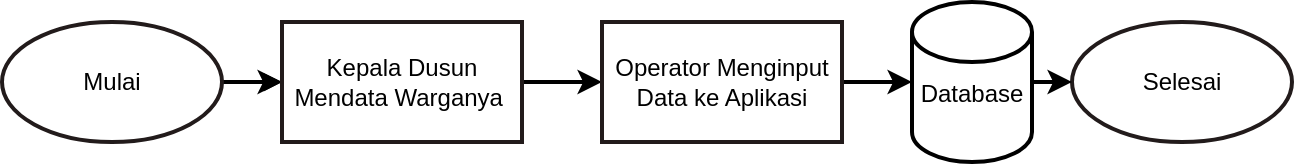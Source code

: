<mxfile>
    <diagram id="Ux1m92wjY8BEZ0rinjdU" name="Page-1">
        <mxGraphModel dx="454" dy="252" grid="1" gridSize="10" guides="1" tooltips="1" connect="1" arrows="1" fold="1" page="1" pageScale="1" pageWidth="850" pageHeight="1100" background="#ffffff" math="0" shadow="0">
            <root>
                <mxCell id="0"/>
                <mxCell id="1" parent="0"/>
                <mxCell id="10" value="" style="edgeStyle=none;html=1;fontColor=#000000;" parent="1" source="4" target="9" edge="1">
                    <mxGeometry relative="1" as="geometry"/>
                </mxCell>
                <mxCell id="11" style="edgeStyle=none;html=1;exitX=1;exitY=0.5;exitDx=0;exitDy=0;entryX=0;entryY=0.5;entryDx=0;entryDy=0;fontColor=#000000;strokeColor=#000000;strokeWidth=2;" parent="1" source="4" target="9" edge="1">
                    <mxGeometry relative="1" as="geometry"/>
                </mxCell>
                <mxCell id="4" value="&lt;font color=&quot;#000000&quot;&gt;Mulai&lt;/font&gt;" style="ellipse;whiteSpace=wrap;html=1;strokeColor=#221b1b;strokeWidth=2;fillColor=none;gradientColor=none;" parent="1" vertex="1">
                    <mxGeometry x="145" y="555" width="110" height="60" as="geometry"/>
                </mxCell>
                <mxCell id="13" value="" style="edgeStyle=none;html=1;strokeColor=#000000;strokeWidth=2;fontColor=#000000;" parent="1" source="9" target="12" edge="1">
                    <mxGeometry relative="1" as="geometry"/>
                </mxCell>
                <mxCell id="9" value="&lt;font color=&quot;#000000&quot;&gt;Kepala Dusun Mendata Warganya&amp;nbsp;&lt;br&gt;&lt;/font&gt;" style="whiteSpace=wrap;html=1;fillColor=none;strokeColor=#221b1b;strokeWidth=2;gradientColor=none;" parent="1" vertex="1">
                    <mxGeometry x="285" y="555" width="120" height="60" as="geometry"/>
                </mxCell>
                <mxCell id="15" value="" style="edgeStyle=none;html=1;strokeColor=#000000;strokeWidth=2;fontColor=#000000;entryX=0;entryY=0.5;entryDx=0;entryDy=0;entryPerimeter=0;" parent="1" source="12" target="19" edge="1">
                    <mxGeometry relative="1" as="geometry">
                        <mxPoint x="595" y="585" as="targetPoint"/>
                    </mxGeometry>
                </mxCell>
                <mxCell id="12" value="&lt;font color=&quot;#000000&quot;&gt;Operator Menginput Data ke Aplikasi&lt;/font&gt;" style="whiteSpace=wrap;html=1;fillColor=none;strokeColor=#221b1b;strokeWidth=2;gradientColor=none;" parent="1" vertex="1">
                    <mxGeometry x="445" y="555" width="120" height="60" as="geometry"/>
                </mxCell>
                <mxCell id="18" value="&lt;font color=&quot;#000000&quot;&gt;Selesai&lt;/font&gt;" style="ellipse;whiteSpace=wrap;html=1;strokeColor=#221b1b;strokeWidth=2;fillColor=none;gradientColor=none;" parent="1" vertex="1">
                    <mxGeometry x="680" y="555" width="110" height="60" as="geometry"/>
                </mxCell>
                <mxCell id="22" value="" style="edgeStyle=none;html=1;fontColor=#000000;strokeWidth=2;strokeColor=#000000;" edge="1" parent="1" source="19" target="18">
                    <mxGeometry relative="1" as="geometry"/>
                </mxCell>
                <mxCell id="19" value="&lt;font color=&quot;#000000&quot;&gt;Database&lt;br&gt;&lt;br&gt;&lt;/font&gt;" style="shape=cylinder3;whiteSpace=wrap;html=1;boundedLbl=1;backgroundOutline=1;size=15;fillColor=none;strokeColor=#000000;strokeWidth=2;" vertex="1" parent="1">
                    <mxGeometry x="600" y="545" width="60" height="80" as="geometry"/>
                </mxCell>
            </root>
        </mxGraphModel>
    </diagram>
</mxfile>